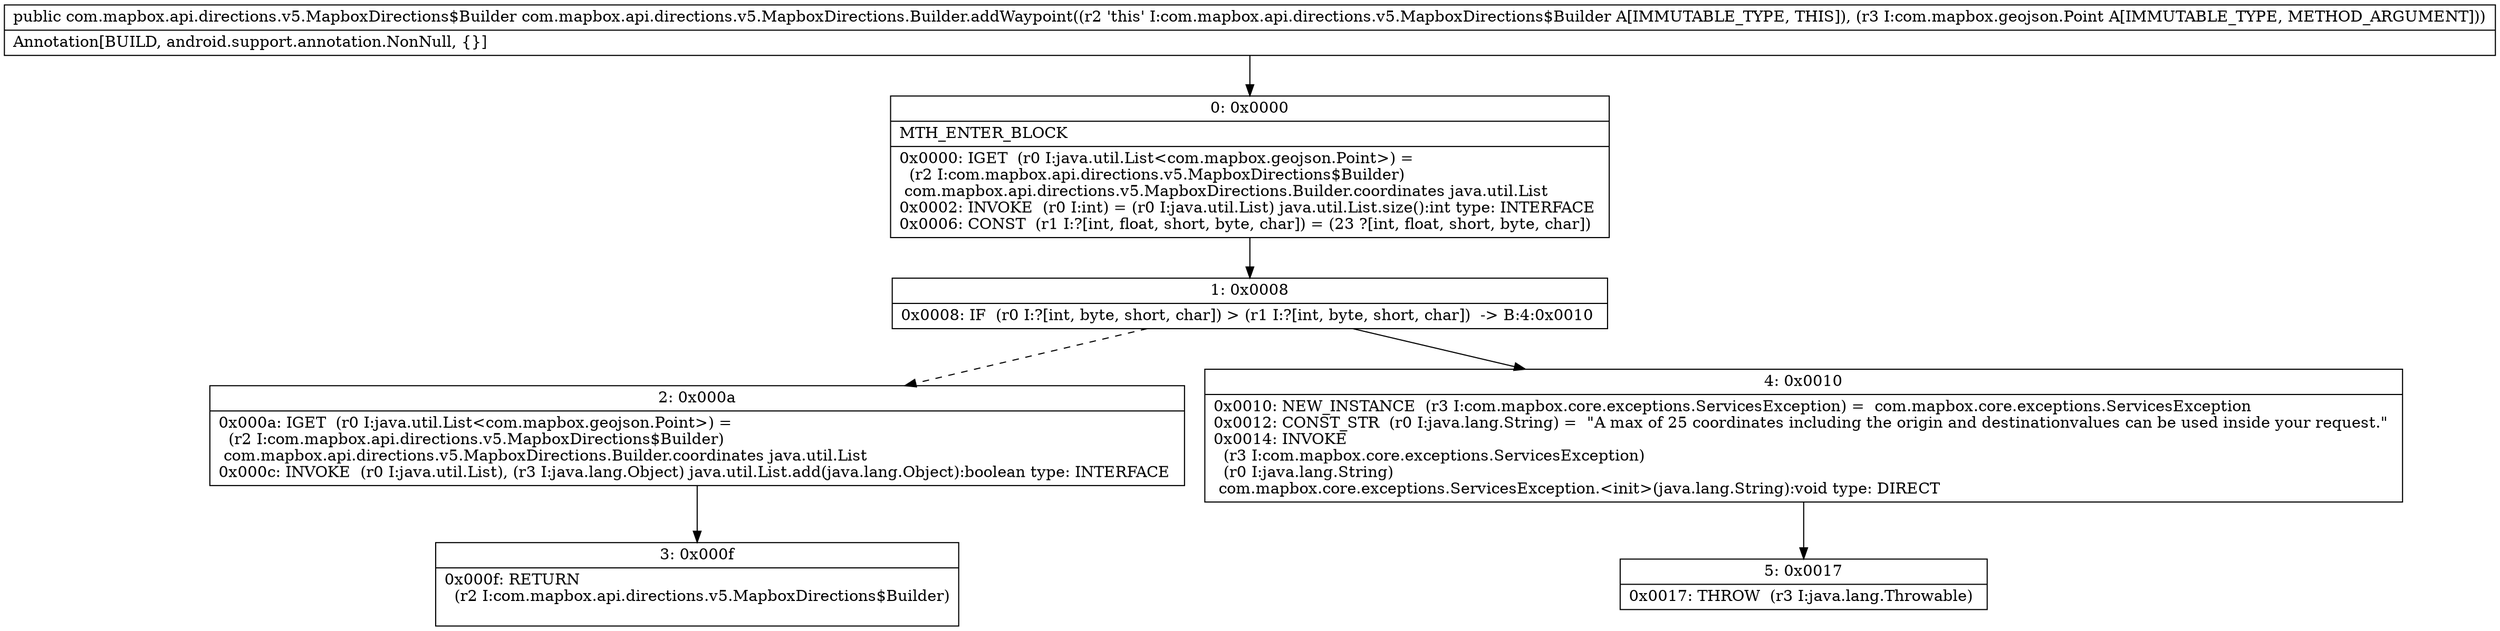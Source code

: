 digraph "CFG forcom.mapbox.api.directions.v5.MapboxDirections.Builder.addWaypoint(Lcom\/mapbox\/geojson\/Point;)Lcom\/mapbox\/api\/directions\/v5\/MapboxDirections$Builder;" {
Node_0 [shape=record,label="{0\:\ 0x0000|MTH_ENTER_BLOCK\l|0x0000: IGET  (r0 I:java.util.List\<com.mapbox.geojson.Point\>) = \l  (r2 I:com.mapbox.api.directions.v5.MapboxDirections$Builder)\l com.mapbox.api.directions.v5.MapboxDirections.Builder.coordinates java.util.List \l0x0002: INVOKE  (r0 I:int) = (r0 I:java.util.List) java.util.List.size():int type: INTERFACE \l0x0006: CONST  (r1 I:?[int, float, short, byte, char]) = (23 ?[int, float, short, byte, char]) \l}"];
Node_1 [shape=record,label="{1\:\ 0x0008|0x0008: IF  (r0 I:?[int, byte, short, char]) \> (r1 I:?[int, byte, short, char])  \-\> B:4:0x0010 \l}"];
Node_2 [shape=record,label="{2\:\ 0x000a|0x000a: IGET  (r0 I:java.util.List\<com.mapbox.geojson.Point\>) = \l  (r2 I:com.mapbox.api.directions.v5.MapboxDirections$Builder)\l com.mapbox.api.directions.v5.MapboxDirections.Builder.coordinates java.util.List \l0x000c: INVOKE  (r0 I:java.util.List), (r3 I:java.lang.Object) java.util.List.add(java.lang.Object):boolean type: INTERFACE \l}"];
Node_3 [shape=record,label="{3\:\ 0x000f|0x000f: RETURN  \l  (r2 I:com.mapbox.api.directions.v5.MapboxDirections$Builder)\l \l}"];
Node_4 [shape=record,label="{4\:\ 0x0010|0x0010: NEW_INSTANCE  (r3 I:com.mapbox.core.exceptions.ServicesException) =  com.mapbox.core.exceptions.ServicesException \l0x0012: CONST_STR  (r0 I:java.lang.String) =  \"A max of 25 coordinates including the origin and destinationvalues can be used inside your request.\" \l0x0014: INVOKE  \l  (r3 I:com.mapbox.core.exceptions.ServicesException)\l  (r0 I:java.lang.String)\l com.mapbox.core.exceptions.ServicesException.\<init\>(java.lang.String):void type: DIRECT \l}"];
Node_5 [shape=record,label="{5\:\ 0x0017|0x0017: THROW  (r3 I:java.lang.Throwable) \l}"];
MethodNode[shape=record,label="{public com.mapbox.api.directions.v5.MapboxDirections$Builder com.mapbox.api.directions.v5.MapboxDirections.Builder.addWaypoint((r2 'this' I:com.mapbox.api.directions.v5.MapboxDirections$Builder A[IMMUTABLE_TYPE, THIS]), (r3 I:com.mapbox.geojson.Point A[IMMUTABLE_TYPE, METHOD_ARGUMENT]))  | Annotation[BUILD, android.support.annotation.NonNull, \{\}]\l}"];
MethodNode -> Node_0;
Node_0 -> Node_1;
Node_1 -> Node_2[style=dashed];
Node_1 -> Node_4;
Node_2 -> Node_3;
Node_4 -> Node_5;
}

